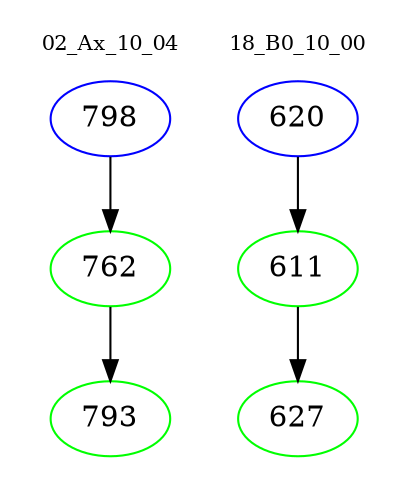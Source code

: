 digraph{
subgraph cluster_0 {
color = white
label = "02_Ax_10_04";
fontsize=10;
T0_798 [label="798", color="blue"]
T0_798 -> T0_762 [color="black"]
T0_762 [label="762", color="green"]
T0_762 -> T0_793 [color="black"]
T0_793 [label="793", color="green"]
}
subgraph cluster_1 {
color = white
label = "18_B0_10_00";
fontsize=10;
T1_620 [label="620", color="blue"]
T1_620 -> T1_611 [color="black"]
T1_611 [label="611", color="green"]
T1_611 -> T1_627 [color="black"]
T1_627 [label="627", color="green"]
}
}
